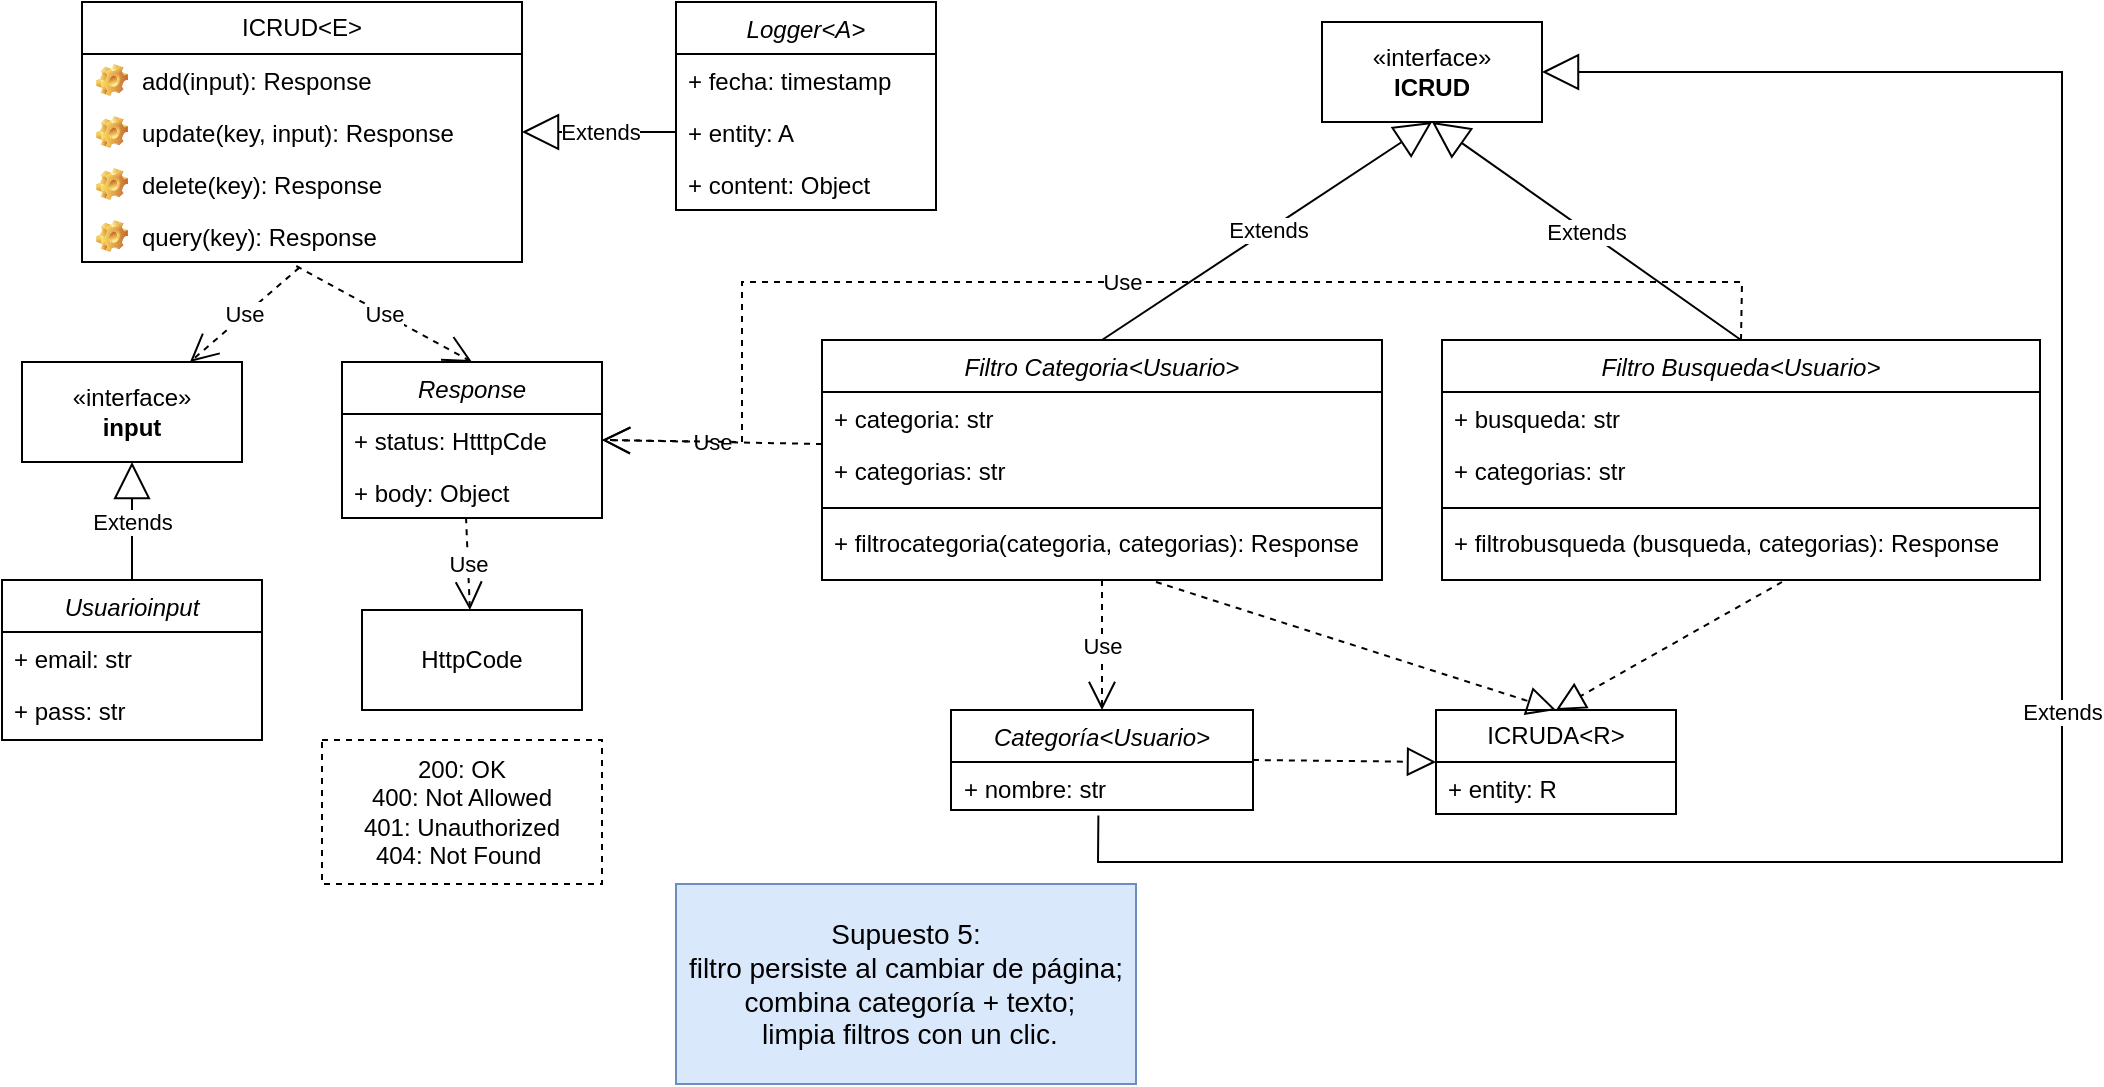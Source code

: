<mxfile version="28.2.7">
  <diagram id="C5RBs43oDa-KdzZeNtuy" name="Page-1">
    <mxGraphModel dx="677" dy="789" grid="1" gridSize="10" guides="1" tooltips="1" connect="1" arrows="1" fold="1" page="1" pageScale="1" pageWidth="827" pageHeight="1169" math="0" shadow="0">
      <root>
        <mxCell id="WIyWlLk6GJQsqaUBKTNV-0" />
        <mxCell id="WIyWlLk6GJQsqaUBKTNV-1" parent="WIyWlLk6GJQsqaUBKTNV-0" />
        <mxCell id="F52shOa5vTBm2UnAFdcn-30" value="&lt;font style=&quot;font-size: 14px;&quot;&gt;&amp;nbsp;Supuesto 5:&amp;nbsp;&lt;/font&gt;&lt;div&gt;&lt;div&gt;&lt;font style=&quot;font-size: 14px;&quot;&gt;filtro persiste al cambiar de página;&lt;/font&gt;&lt;/div&gt;&lt;div&gt;&lt;font style=&quot;font-size: 14px;&quot;&gt;&amp;nbsp;combina categoría + texto;&lt;/font&gt;&lt;/div&gt;&lt;div&gt;&lt;font style=&quot;font-size: 14px;&quot;&gt;&amp;nbsp;limpia filtros con un clic.&lt;/font&gt;&lt;/div&gt;&lt;/div&gt;" style="html=1;whiteSpace=wrap;fillColor=#dae8fc;strokeColor=#6c8ebf;" vertex="1" parent="WIyWlLk6GJQsqaUBKTNV-1">
          <mxGeometry x="1487" y="1281" width="230" height="100" as="geometry" />
        </mxCell>
        <mxCell id="F52shOa5vTBm2UnAFdcn-52" value="Filtro Categoria&lt;Usuario&gt;" style="swimlane;fontStyle=2;align=center;verticalAlign=top;childLayout=stackLayout;horizontal=1;startSize=26;horizontalStack=0;resizeParent=1;resizeLast=0;collapsible=1;marginBottom=0;rounded=0;shadow=0;strokeWidth=1;" vertex="1" parent="WIyWlLk6GJQsqaUBKTNV-1">
          <mxGeometry x="1560" y="1009" width="280" height="120" as="geometry">
            <mxRectangle x="230" y="140" width="160" height="26" as="alternateBounds" />
          </mxGeometry>
        </mxCell>
        <mxCell id="F52shOa5vTBm2UnAFdcn-53" value="+ categoria: str" style="text;strokeColor=none;fillColor=none;align=left;verticalAlign=top;spacingLeft=4;spacingRight=4;overflow=hidden;rotatable=0;points=[[0,0.5],[1,0.5]];portConstraint=eastwest;whiteSpace=wrap;html=1;" vertex="1" parent="F52shOa5vTBm2UnAFdcn-52">
          <mxGeometry y="26" width="280" height="26" as="geometry" />
        </mxCell>
        <mxCell id="F52shOa5vTBm2UnAFdcn-54" value="+ categorias: str" style="text;strokeColor=none;fillColor=none;align=left;verticalAlign=top;spacingLeft=4;spacingRight=4;overflow=hidden;rotatable=0;points=[[0,0.5],[1,0.5]];portConstraint=eastwest;whiteSpace=wrap;html=1;" vertex="1" parent="F52shOa5vTBm2UnAFdcn-52">
          <mxGeometry y="52" width="280" height="28" as="geometry" />
        </mxCell>
        <mxCell id="F52shOa5vTBm2UnAFdcn-55" value="" style="line;html=1;strokeWidth=1;align=left;verticalAlign=middle;spacingTop=-1;spacingLeft=3;spacingRight=3;rotatable=0;labelPosition=right;points=[];portConstraint=eastwest;" vertex="1" parent="F52shOa5vTBm2UnAFdcn-52">
          <mxGeometry y="80" width="280" height="8" as="geometry" />
        </mxCell>
        <mxCell id="F52shOa5vTBm2UnAFdcn-56" value="+ filtrocategoria(categoria, categorias): Response" style="text;strokeColor=none;fillColor=none;align=left;verticalAlign=top;spacingLeft=4;spacingRight=4;overflow=hidden;rotatable=0;points=[[0,0.5],[1,0.5]];portConstraint=eastwest;whiteSpace=wrap;html=1;" vertex="1" parent="F52shOa5vTBm2UnAFdcn-52">
          <mxGeometry y="88" width="280" height="24" as="geometry" />
        </mxCell>
        <mxCell id="F52shOa5vTBm2UnAFdcn-57" value="ICRUD&amp;lt;E&amp;gt;" style="swimlane;fontStyle=0;childLayout=stackLayout;horizontal=1;startSize=26;fillColor=none;horizontalStack=0;resizeParent=1;resizeParentMax=0;resizeLast=0;collapsible=1;marginBottom=0;whiteSpace=wrap;html=1;" vertex="1" parent="WIyWlLk6GJQsqaUBKTNV-1">
          <mxGeometry x="1190" y="840" width="220" height="130" as="geometry" />
        </mxCell>
        <mxCell id="F52shOa5vTBm2UnAFdcn-58" value="add(input): Response" style="label;fontStyle=0;strokeColor=none;fillColor=none;align=left;verticalAlign=top;overflow=hidden;spacingLeft=28;spacingRight=4;rotatable=0;points=[[0,0.5],[1,0.5]];portConstraint=eastwest;imageWidth=16;imageHeight=16;whiteSpace=wrap;html=1;image=img/clipart/Gear_128x128.png" vertex="1" parent="F52shOa5vTBm2UnAFdcn-57">
          <mxGeometry y="26" width="220" height="26" as="geometry" />
        </mxCell>
        <mxCell id="F52shOa5vTBm2UnAFdcn-59" value="update(key, input): Response" style="label;fontStyle=0;strokeColor=none;fillColor=none;align=left;verticalAlign=top;overflow=hidden;spacingLeft=28;spacingRight=4;rotatable=0;points=[[0,0.5],[1,0.5]];portConstraint=eastwest;imageWidth=16;imageHeight=16;whiteSpace=wrap;html=1;image=img/clipart/Gear_128x128.png" vertex="1" parent="F52shOa5vTBm2UnAFdcn-57">
          <mxGeometry y="52" width="220" height="26" as="geometry" />
        </mxCell>
        <mxCell id="F52shOa5vTBm2UnAFdcn-60" value="delete(key): Response" style="label;fontStyle=0;strokeColor=none;fillColor=none;align=left;verticalAlign=top;overflow=hidden;spacingLeft=28;spacingRight=4;rotatable=0;points=[[0,0.5],[1,0.5]];portConstraint=eastwest;imageWidth=16;imageHeight=16;whiteSpace=wrap;html=1;image=img/clipart/Gear_128x128.png" vertex="1" parent="F52shOa5vTBm2UnAFdcn-57">
          <mxGeometry y="78" width="220" height="26" as="geometry" />
        </mxCell>
        <mxCell id="F52shOa5vTBm2UnAFdcn-61" value="query(key): Response" style="label;fontStyle=0;strokeColor=none;fillColor=none;align=left;verticalAlign=top;overflow=hidden;spacingLeft=28;spacingRight=4;rotatable=0;points=[[0,0.5],[1,0.5]];portConstraint=eastwest;imageWidth=16;imageHeight=16;whiteSpace=wrap;html=1;image=img/clipart/Gear_128x128.png" vertex="1" parent="F52shOa5vTBm2UnAFdcn-57">
          <mxGeometry y="104" width="220" height="26" as="geometry" />
        </mxCell>
        <mxCell id="F52shOa5vTBm2UnAFdcn-62" value="«interface»&lt;br&gt;&lt;b&gt;input&lt;/b&gt;" style="html=1;whiteSpace=wrap;" vertex="1" parent="WIyWlLk6GJQsqaUBKTNV-1">
          <mxGeometry x="1160" y="1020" width="110" height="50" as="geometry" />
        </mxCell>
        <mxCell id="F52shOa5vTBm2UnAFdcn-63" value="Use" style="endArrow=open;endSize=12;dashed=1;html=1;rounded=0;exitX=0.494;exitY=1.108;exitDx=0;exitDy=0;exitPerimeter=0;" edge="1" parent="WIyWlLk6GJQsqaUBKTNV-1" source="F52shOa5vTBm2UnAFdcn-61" target="F52shOa5vTBm2UnAFdcn-62">
          <mxGeometry width="160" relative="1" as="geometry">
            <mxPoint x="1340" y="1070" as="sourcePoint" />
            <mxPoint x="1260" y="1060" as="targetPoint" />
          </mxGeometry>
        </mxCell>
        <mxCell id="F52shOa5vTBm2UnAFdcn-64" value="Usuarioinput" style="swimlane;fontStyle=2;align=center;verticalAlign=top;childLayout=stackLayout;horizontal=1;startSize=26;horizontalStack=0;resizeParent=1;resizeLast=0;collapsible=1;marginBottom=0;rounded=0;shadow=0;strokeWidth=1;" vertex="1" parent="WIyWlLk6GJQsqaUBKTNV-1">
          <mxGeometry x="1150" y="1129" width="130" height="80" as="geometry">
            <mxRectangle x="230" y="140" width="160" height="26" as="alternateBounds" />
          </mxGeometry>
        </mxCell>
        <mxCell id="F52shOa5vTBm2UnAFdcn-65" value="+ email: str" style="text;strokeColor=none;fillColor=none;align=left;verticalAlign=top;spacingLeft=4;spacingRight=4;overflow=hidden;rotatable=0;points=[[0,0.5],[1,0.5]];portConstraint=eastwest;whiteSpace=wrap;html=1;" vertex="1" parent="F52shOa5vTBm2UnAFdcn-64">
          <mxGeometry y="26" width="130" height="26" as="geometry" />
        </mxCell>
        <mxCell id="F52shOa5vTBm2UnAFdcn-66" value="+ pass: str" style="text;strokeColor=none;fillColor=none;align=left;verticalAlign=top;spacingLeft=4;spacingRight=4;overflow=hidden;rotatable=0;points=[[0,0.5],[1,0.5]];portConstraint=eastwest;whiteSpace=wrap;html=1;" vertex="1" parent="F52shOa5vTBm2UnAFdcn-64">
          <mxGeometry y="52" width="130" height="20" as="geometry" />
        </mxCell>
        <mxCell id="F52shOa5vTBm2UnAFdcn-67" value="Extends" style="endArrow=block;endSize=16;endFill=0;html=1;rounded=0;exitX=0.5;exitY=0;exitDx=0;exitDy=0;entryX=0.5;entryY=1;entryDx=0;entryDy=0;" edge="1" parent="WIyWlLk6GJQsqaUBKTNV-1" source="F52shOa5vTBm2UnAFdcn-64" target="F52shOa5vTBm2UnAFdcn-62">
          <mxGeometry width="160" relative="1" as="geometry">
            <mxPoint x="1390" y="1070" as="sourcePoint" />
            <mxPoint x="1550" y="1070" as="targetPoint" />
          </mxGeometry>
        </mxCell>
        <mxCell id="F52shOa5vTBm2UnAFdcn-68" value="Response" style="swimlane;fontStyle=2;align=center;verticalAlign=top;childLayout=stackLayout;horizontal=1;startSize=26;horizontalStack=0;resizeParent=1;resizeLast=0;collapsible=1;marginBottom=0;rounded=0;shadow=0;strokeWidth=1;" vertex="1" parent="WIyWlLk6GJQsqaUBKTNV-1">
          <mxGeometry x="1320" y="1020" width="130" height="78" as="geometry">
            <mxRectangle x="230" y="140" width="160" height="26" as="alternateBounds" />
          </mxGeometry>
        </mxCell>
        <mxCell id="F52shOa5vTBm2UnAFdcn-69" value="+ status: HtttpCde" style="text;strokeColor=none;fillColor=none;align=left;verticalAlign=top;spacingLeft=4;spacingRight=4;overflow=hidden;rotatable=0;points=[[0,0.5],[1,0.5]];portConstraint=eastwest;whiteSpace=wrap;html=1;" vertex="1" parent="F52shOa5vTBm2UnAFdcn-68">
          <mxGeometry y="26" width="130" height="26" as="geometry" />
        </mxCell>
        <mxCell id="F52shOa5vTBm2UnAFdcn-70" value="+ body: Object" style="text;strokeColor=none;fillColor=none;align=left;verticalAlign=top;spacingLeft=4;spacingRight=4;overflow=hidden;rotatable=0;points=[[0,0.5],[1,0.5]];portConstraint=eastwest;whiteSpace=wrap;html=1;" vertex="1" parent="F52shOa5vTBm2UnAFdcn-68">
          <mxGeometry y="52" width="130" height="26" as="geometry" />
        </mxCell>
        <mxCell id="F52shOa5vTBm2UnAFdcn-71" value="Use" style="endArrow=open;endSize=12;dashed=1;html=1;rounded=0;entryX=0.5;entryY=0;entryDx=0;entryDy=0;exitX=0.487;exitY=1.077;exitDx=0;exitDy=0;exitPerimeter=0;" edge="1" parent="WIyWlLk6GJQsqaUBKTNV-1" source="F52shOa5vTBm2UnAFdcn-61" target="F52shOa5vTBm2UnAFdcn-68">
          <mxGeometry width="160" relative="1" as="geometry">
            <mxPoint x="1300" y="980" as="sourcePoint" />
            <mxPoint x="1280" y="1027" as="targetPoint" />
          </mxGeometry>
        </mxCell>
        <mxCell id="F52shOa5vTBm2UnAFdcn-72" value="HttpCode" style="html=1;whiteSpace=wrap;" vertex="1" parent="WIyWlLk6GJQsqaUBKTNV-1">
          <mxGeometry x="1330" y="1144" width="110" height="50" as="geometry" />
        </mxCell>
        <mxCell id="F52shOa5vTBm2UnAFdcn-73" value="Use" style="endArrow=open;endSize=12;dashed=1;html=1;rounded=0;exitX=0.477;exitY=0.985;exitDx=0;exitDy=0;exitPerimeter=0;" edge="1" parent="WIyWlLk6GJQsqaUBKTNV-1" source="F52shOa5vTBm2UnAFdcn-70" target="F52shOa5vTBm2UnAFdcn-72">
          <mxGeometry width="160" relative="1" as="geometry">
            <mxPoint x="1615" y="1100" as="sourcePoint" />
            <mxPoint x="1560" y="1147" as="targetPoint" />
          </mxGeometry>
        </mxCell>
        <mxCell id="F52shOa5vTBm2UnAFdcn-74" value="«interface»&lt;br&gt;&lt;b&gt;ICRUD&lt;/b&gt;" style="html=1;whiteSpace=wrap;" vertex="1" parent="WIyWlLk6GJQsqaUBKTNV-1">
          <mxGeometry x="1810" y="850" width="110" height="50" as="geometry" />
        </mxCell>
        <mxCell id="F52shOa5vTBm2UnAFdcn-75" value="Extends" style="endArrow=block;endSize=16;endFill=0;html=1;rounded=0;exitX=0.5;exitY=0;exitDx=0;exitDy=0;entryX=0.5;entryY=1;entryDx=0;entryDy=0;" edge="1" parent="WIyWlLk6GJQsqaUBKTNV-1" source="F52shOa5vTBm2UnAFdcn-52" target="F52shOa5vTBm2UnAFdcn-74">
          <mxGeometry width="160" relative="1" as="geometry">
            <mxPoint x="1610" y="1110" as="sourcePoint" />
            <mxPoint x="1610" y="1050" as="targetPoint" />
            <Array as="points" />
          </mxGeometry>
        </mxCell>
        <mxCell id="F52shOa5vTBm2UnAFdcn-76" value="Use" style="endArrow=open;endSize=12;dashed=1;html=1;rounded=0;entryX=1;entryY=0.5;entryDx=0;entryDy=0;exitX=0;exitY=0;exitDx=0;exitDy=0;exitPerimeter=0;" edge="1" parent="WIyWlLk6GJQsqaUBKTNV-1" source="F52shOa5vTBm2UnAFdcn-54" target="F52shOa5vTBm2UnAFdcn-69">
          <mxGeometry width="160" relative="1" as="geometry">
            <mxPoint x="1590" y="1060" as="sourcePoint" />
            <mxPoint x="1608" y="1148" as="targetPoint" />
            <Array as="points" />
          </mxGeometry>
        </mxCell>
        <mxCell id="F52shOa5vTBm2UnAFdcn-77" value="200: OK&lt;div&gt;400: Not Allowed&lt;/div&gt;&lt;div&gt;&lt;div&gt;&lt;span style=&quot;background-color: transparent;&quot;&gt;401: Unauthorized&lt;/span&gt;&lt;/div&gt;&lt;div&gt;404: Not Found&amp;nbsp;&lt;/div&gt;&lt;/div&gt;" style="html=1;whiteSpace=wrap;dashed=1;" vertex="1" parent="WIyWlLk6GJQsqaUBKTNV-1">
          <mxGeometry x="1310" y="1209" width="140" height="72" as="geometry" />
        </mxCell>
        <mxCell id="F52shOa5vTBm2UnAFdcn-78" value="Logger&lt;A&gt;" style="swimlane;fontStyle=2;align=center;verticalAlign=top;childLayout=stackLayout;horizontal=1;startSize=26;horizontalStack=0;resizeParent=1;resizeLast=0;collapsible=1;marginBottom=0;rounded=0;shadow=0;strokeWidth=1;" vertex="1" parent="WIyWlLk6GJQsqaUBKTNV-1">
          <mxGeometry x="1487" y="840" width="130" height="104" as="geometry">
            <mxRectangle x="230" y="140" width="160" height="26" as="alternateBounds" />
          </mxGeometry>
        </mxCell>
        <mxCell id="F52shOa5vTBm2UnAFdcn-79" value="+ fecha: timestamp" style="text;strokeColor=none;fillColor=none;align=left;verticalAlign=top;spacingLeft=4;spacingRight=4;overflow=hidden;rotatable=0;points=[[0,0.5],[1,0.5]];portConstraint=eastwest;whiteSpace=wrap;html=1;" vertex="1" parent="F52shOa5vTBm2UnAFdcn-78">
          <mxGeometry y="26" width="130" height="26" as="geometry" />
        </mxCell>
        <mxCell id="F52shOa5vTBm2UnAFdcn-80" value="+ entity: A" style="text;strokeColor=none;fillColor=none;align=left;verticalAlign=top;spacingLeft=4;spacingRight=4;overflow=hidden;rotatable=0;points=[[0,0.5],[1,0.5]];portConstraint=eastwest;whiteSpace=wrap;html=1;" vertex="1" parent="F52shOa5vTBm2UnAFdcn-78">
          <mxGeometry y="52" width="130" height="26" as="geometry" />
        </mxCell>
        <mxCell id="F52shOa5vTBm2UnAFdcn-81" value="+ content: Object" style="text;strokeColor=none;fillColor=none;align=left;verticalAlign=top;spacingLeft=4;spacingRight=4;overflow=hidden;rotatable=0;points=[[0,0.5],[1,0.5]];portConstraint=eastwest;whiteSpace=wrap;html=1;" vertex="1" parent="F52shOa5vTBm2UnAFdcn-78">
          <mxGeometry y="78" width="130" height="26" as="geometry" />
        </mxCell>
        <mxCell id="F52shOa5vTBm2UnAFdcn-82" value="Extends" style="endArrow=block;endSize=16;endFill=0;html=1;rounded=0;exitX=0;exitY=0.5;exitDx=0;exitDy=0;" edge="1" parent="WIyWlLk6GJQsqaUBKTNV-1" source="F52shOa5vTBm2UnAFdcn-80">
          <mxGeometry width="160" relative="1" as="geometry">
            <mxPoint x="1430" y="1084" as="sourcePoint" />
            <mxPoint x="1410" y="905" as="targetPoint" />
          </mxGeometry>
        </mxCell>
        <mxCell id="F52shOa5vTBm2UnAFdcn-83" value="Filtro Busqueda&lt;Usuario&gt;" style="swimlane;fontStyle=2;align=center;verticalAlign=top;childLayout=stackLayout;horizontal=1;startSize=26;horizontalStack=0;resizeParent=1;resizeLast=0;collapsible=1;marginBottom=0;rounded=0;shadow=0;strokeWidth=1;" vertex="1" parent="WIyWlLk6GJQsqaUBKTNV-1">
          <mxGeometry x="1870" y="1009" width="299" height="120" as="geometry">
            <mxRectangle x="230" y="140" width="160" height="26" as="alternateBounds" />
          </mxGeometry>
        </mxCell>
        <mxCell id="F52shOa5vTBm2UnAFdcn-84" value="+ busqueda: str" style="text;strokeColor=none;fillColor=none;align=left;verticalAlign=top;spacingLeft=4;spacingRight=4;overflow=hidden;rotatable=0;points=[[0,0.5],[1,0.5]];portConstraint=eastwest;whiteSpace=wrap;html=1;" vertex="1" parent="F52shOa5vTBm2UnAFdcn-83">
          <mxGeometry y="26" width="299" height="26" as="geometry" />
        </mxCell>
        <mxCell id="F52shOa5vTBm2UnAFdcn-85" value="+ categorias: str" style="text;strokeColor=none;fillColor=none;align=left;verticalAlign=top;spacingLeft=4;spacingRight=4;overflow=hidden;rotatable=0;points=[[0,0.5],[1,0.5]];portConstraint=eastwest;whiteSpace=wrap;html=1;" vertex="1" parent="F52shOa5vTBm2UnAFdcn-83">
          <mxGeometry y="52" width="299" height="28" as="geometry" />
        </mxCell>
        <mxCell id="F52shOa5vTBm2UnAFdcn-86" value="" style="line;html=1;strokeWidth=1;align=left;verticalAlign=middle;spacingTop=-1;spacingLeft=3;spacingRight=3;rotatable=0;labelPosition=right;points=[];portConstraint=eastwest;" vertex="1" parent="F52shOa5vTBm2UnAFdcn-83">
          <mxGeometry y="80" width="299" height="8" as="geometry" />
        </mxCell>
        <mxCell id="F52shOa5vTBm2UnAFdcn-87" value="+ filtrobusqueda (busqueda, categorias): Response" style="text;strokeColor=none;fillColor=none;align=left;verticalAlign=top;spacingLeft=4;spacingRight=4;overflow=hidden;rotatable=0;points=[[0,0.5],[1,0.5]];portConstraint=eastwest;whiteSpace=wrap;html=1;" vertex="1" parent="F52shOa5vTBm2UnAFdcn-83">
          <mxGeometry y="88" width="299" height="24" as="geometry" />
        </mxCell>
        <mxCell id="F52shOa5vTBm2UnAFdcn-88" value="Use" style="endArrow=open;endSize=12;dashed=1;html=1;rounded=0;entryX=1;entryY=0.5;entryDx=0;entryDy=0;exitX=0.5;exitY=0;exitDx=0;exitDy=0;" edge="1" parent="WIyWlLk6GJQsqaUBKTNV-1" source="F52shOa5vTBm2UnAFdcn-83" target="F52shOa5vTBm2UnAFdcn-69">
          <mxGeometry width="160" relative="1" as="geometry">
            <mxPoint x="1625" y="1227" as="sourcePoint" />
            <mxPoint x="1510" y="1180" as="targetPoint" />
            <Array as="points">
              <mxPoint x="2020" y="980" />
              <mxPoint x="1520" y="980" />
              <mxPoint x="1520" y="1060" />
            </Array>
          </mxGeometry>
        </mxCell>
        <mxCell id="F52shOa5vTBm2UnAFdcn-89" value="Extends" style="endArrow=block;endSize=16;endFill=0;html=1;rounded=0;exitX=0.5;exitY=0;exitDx=0;exitDy=0;entryX=0.5;entryY=1;entryDx=0;entryDy=0;" edge="1" parent="WIyWlLk6GJQsqaUBKTNV-1" source="F52shOa5vTBm2UnAFdcn-83" target="F52shOa5vTBm2UnAFdcn-74">
          <mxGeometry width="160" relative="1" as="geometry">
            <mxPoint x="1910" y="1070" as="sourcePoint" />
            <mxPoint x="1920" y="940" as="targetPoint" />
          </mxGeometry>
        </mxCell>
        <mxCell id="F52shOa5vTBm2UnAFdcn-90" value="Categoría&lt;Usuario&gt;" style="swimlane;fontStyle=2;align=center;verticalAlign=top;childLayout=stackLayout;horizontal=1;startSize=26;horizontalStack=0;resizeParent=1;resizeLast=0;collapsible=1;marginBottom=0;rounded=0;shadow=0;strokeWidth=1;" vertex="1" parent="WIyWlLk6GJQsqaUBKTNV-1">
          <mxGeometry x="1624.5" y="1194" width="151" height="50" as="geometry">
            <mxRectangle x="230" y="140" width="160" height="26" as="alternateBounds" />
          </mxGeometry>
        </mxCell>
        <mxCell id="F52shOa5vTBm2UnAFdcn-91" value="+ nombre: str" style="text;strokeColor=none;fillColor=none;align=left;verticalAlign=top;spacingLeft=4;spacingRight=4;overflow=hidden;rotatable=0;points=[[0,0.5],[1,0.5]];portConstraint=eastwest;whiteSpace=wrap;html=1;" vertex="1" parent="F52shOa5vTBm2UnAFdcn-90">
          <mxGeometry y="26" width="151" height="24" as="geometry" />
        </mxCell>
        <mxCell id="F52shOa5vTBm2UnAFdcn-92" style="edgeStyle=none;curved=1;rounded=0;orthogonalLoop=1;jettySize=auto;html=1;exitX=0.75;exitY=0;exitDx=0;exitDy=0;fontSize=12;startSize=8;endSize=8;" edge="1" parent="WIyWlLk6GJQsqaUBKTNV-1" source="F52shOa5vTBm2UnAFdcn-90" target="F52shOa5vTBm2UnAFdcn-90">
          <mxGeometry relative="1" as="geometry" />
        </mxCell>
        <mxCell id="F52shOa5vTBm2UnAFdcn-93" value="Extends" style="endArrow=block;endSize=16;endFill=0;html=1;rounded=0;entryX=1;entryY=0.5;entryDx=0;entryDy=0;exitX=0.488;exitY=1.116;exitDx=0;exitDy=0;exitPerimeter=0;" edge="1" parent="WIyWlLk6GJQsqaUBKTNV-1" source="F52shOa5vTBm2UnAFdcn-91" target="F52shOa5vTBm2UnAFdcn-74">
          <mxGeometry width="160" relative="1" as="geometry">
            <mxPoint x="2060" y="1194" as="sourcePoint" />
            <mxPoint x="1960" y="950" as="targetPoint" />
            <Array as="points">
              <mxPoint x="1698" y="1270" />
              <mxPoint x="2180" y="1270" />
              <mxPoint x="2180" y="875" />
            </Array>
          </mxGeometry>
        </mxCell>
        <mxCell id="F52shOa5vTBm2UnAFdcn-94" value="Use" style="endArrow=open;endSize=12;dashed=1;html=1;rounded=0;entryX=0.5;entryY=0;entryDx=0;entryDy=0;exitX=0.5;exitY=1;exitDx=0;exitDy=0;" edge="1" parent="WIyWlLk6GJQsqaUBKTNV-1" source="F52shOa5vTBm2UnAFdcn-52" target="F52shOa5vTBm2UnAFdcn-90">
          <mxGeometry width="160" relative="1" as="geometry">
            <mxPoint x="2170" y="1400" as="sourcePoint" />
            <mxPoint x="2020" y="1403" as="targetPoint" />
            <Array as="points" />
          </mxGeometry>
        </mxCell>
        <mxCell id="F52shOa5vTBm2UnAFdcn-95" value="ICRUDA&amp;lt;R&amp;gt;" style="swimlane;fontStyle=0;childLayout=stackLayout;horizontal=1;startSize=26;fillColor=none;horizontalStack=0;resizeParent=1;resizeParentMax=0;resizeLast=0;collapsible=1;marginBottom=0;whiteSpace=wrap;html=1;" vertex="1" parent="WIyWlLk6GJQsqaUBKTNV-1">
          <mxGeometry x="1867" y="1194" width="120" height="52" as="geometry" />
        </mxCell>
        <mxCell id="F52shOa5vTBm2UnAFdcn-96" value="+ entity: R" style="text;strokeColor=none;fillColor=none;align=left;verticalAlign=top;spacingLeft=4;spacingRight=4;overflow=hidden;rotatable=0;points=[[0,0.5],[1,0.5]];portConstraint=eastwest;whiteSpace=wrap;html=1;" vertex="1" parent="F52shOa5vTBm2UnAFdcn-95">
          <mxGeometry y="26" width="120" height="26" as="geometry" />
        </mxCell>
        <mxCell id="F52shOa5vTBm2UnAFdcn-97" value="" style="endArrow=block;dashed=1;endFill=0;endSize=12;html=1;rounded=0;fontSize=12;curved=1;exitX=1;exitY=0.5;exitDx=0;exitDy=0;entryX=0;entryY=0.5;entryDx=0;entryDy=0;" edge="1" parent="WIyWlLk6GJQsqaUBKTNV-1" source="F52shOa5vTBm2UnAFdcn-90" target="F52shOa5vTBm2UnAFdcn-95">
          <mxGeometry width="160" relative="1" as="geometry">
            <mxPoint x="1560" y="1210" as="sourcePoint" />
            <mxPoint x="1970" y="1260" as="targetPoint" />
          </mxGeometry>
        </mxCell>
        <mxCell id="F52shOa5vTBm2UnAFdcn-98" value="" style="endArrow=block;dashed=1;endFill=0;endSize=12;html=1;rounded=0;fontSize=12;curved=1;entryX=0.5;entryY=0;entryDx=0;entryDy=0;" edge="1" parent="WIyWlLk6GJQsqaUBKTNV-1" target="F52shOa5vTBm2UnAFdcn-95">
          <mxGeometry width="160" relative="1" as="geometry">
            <mxPoint x="1727" y="1130" as="sourcePoint" />
            <mxPoint x="2050" y="1260" as="targetPoint" />
          </mxGeometry>
        </mxCell>
        <mxCell id="F52shOa5vTBm2UnAFdcn-99" value="" style="endArrow=block;dashed=1;endFill=0;endSize=12;html=1;rounded=0;fontSize=12;curved=1;entryX=0.5;entryY=0;entryDx=0;entryDy=0;" edge="1" parent="WIyWlLk6GJQsqaUBKTNV-1" target="F52shOa5vTBm2UnAFdcn-95">
          <mxGeometry width="160" relative="1" as="geometry">
            <mxPoint x="2040" y="1130" as="sourcePoint" />
            <mxPoint x="1922" y="1283" as="targetPoint" />
          </mxGeometry>
        </mxCell>
      </root>
    </mxGraphModel>
  </diagram>
</mxfile>
